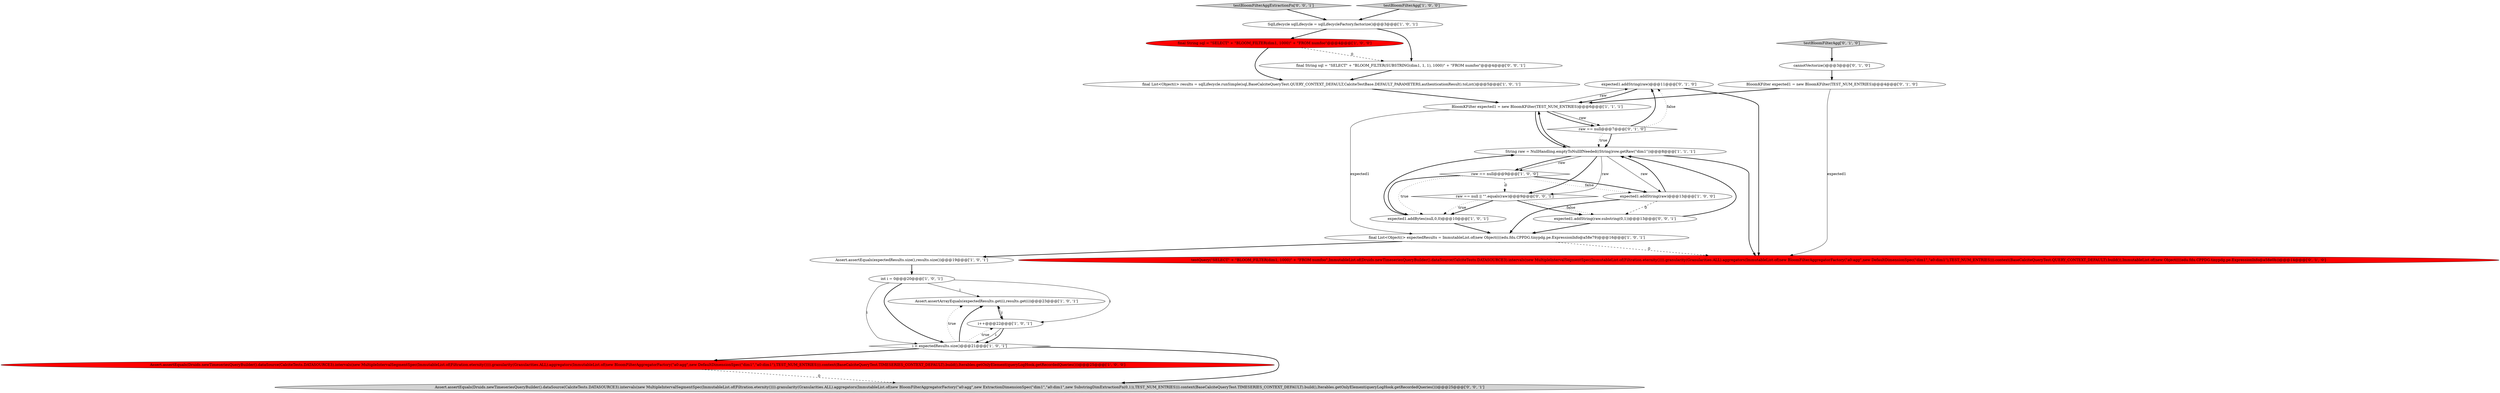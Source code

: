 digraph {
15 [style = filled, label = "Assert.assertEquals(expectedResults.size(),results.size())@@@19@@@['1', '0', '1']", fillcolor = white, shape = ellipse image = "AAA0AAABBB1BBB"];
0 [style = filled, label = "raw == null@@@9@@@['1', '0', '0']", fillcolor = white, shape = diamond image = "AAA0AAABBB1BBB"];
23 [style = filled, label = "testBloomFilterAggExtractionFn['0', '0', '1']", fillcolor = lightgray, shape = diamond image = "AAA0AAABBB3BBB"];
18 [style = filled, label = "testQuery(\"SELECT\" + \"BLOOM_FILTER(dim1, 1000)\" + \"FROM numfoo\",ImmutableList.of(Druids.newTimeseriesQueryBuilder().dataSource(CalciteTests.DATASOURCE3).intervals(new MultipleIntervalSegmentSpec(ImmutableList.of(Filtration.eternity()))).granularity(Granularities.ALL).aggregators(ImmutableList.of(new BloomFilterAggregatorFactory(\"a0:agg\",new DefaultDimensionSpec(\"dim1\",\"a0:dim1\"),TEST_NUM_ENTRIES))).context(BaseCalciteQueryTest.QUERY_CONTEXT_DEFAULT).build()),ImmutableList.of(new Object((((edu.fdu.CPPDG.tinypdg.pe.ExpressionInfo@a58e0b))@@@14@@@['0', '1', '0']", fillcolor = red, shape = ellipse image = "AAA1AAABBB2BBB"];
11 [style = filled, label = "SqlLifecycle sqlLifecycle = sqlLifecycleFactory.factorize()@@@3@@@['1', '0', '1']", fillcolor = white, shape = ellipse image = "AAA0AAABBB1BBB"];
14 [style = filled, label = "BloomKFilter expected1 = new BloomKFilter(TEST_NUM_ENTRIES)@@@6@@@['1', '1', '1']", fillcolor = white, shape = ellipse image = "AAA0AAABBB1BBB"];
22 [style = filled, label = "final String sql = \"SELECT\" + \"BLOOM_FILTER(SUBSTRING(dim1, 1, 1), 1000)\" + \"FROM numfoo\"@@@4@@@['0', '0', '1']", fillcolor = white, shape = ellipse image = "AAA0AAABBB3BBB"];
4 [style = filled, label = "final String sql = \"SELECT\" + \"BLOOM_FILTER(dim1, 1000)\" + \"FROM numfoo\"@@@4@@@['1', '0', '0']", fillcolor = red, shape = ellipse image = "AAA1AAABBB1BBB"];
3 [style = filled, label = "final List<Object((> expectedResults = ImmutableList.of(new Object((((edu.fdu.CPPDG.tinypdg.pe.ExpressionInfo@a58e79)@@@16@@@['1', '0', '1']", fillcolor = white, shape = ellipse image = "AAA0AAABBB1BBB"];
1 [style = filled, label = "int i = 0@@@20@@@['1', '0', '1']", fillcolor = white, shape = ellipse image = "AAA0AAABBB1BBB"];
25 [style = filled, label = "Assert.assertEquals(Druids.newTimeseriesQueryBuilder().dataSource(CalciteTests.DATASOURCE3).intervals(new MultipleIntervalSegmentSpec(ImmutableList.of(Filtration.eternity()))).granularity(Granularities.ALL).aggregators(ImmutableList.of(new BloomFilterAggregatorFactory(\"a0:agg\",new ExtractionDimensionSpec(\"dim1\",\"a0:dim1\",new SubstringDimExtractionFn(0,1)),TEST_NUM_ENTRIES))).context(BaseCalciteQueryTest.TIMESERIES_CONTEXT_DEFAULT).build(),Iterables.getOnlyElement(queryLogHook.getRecordedQueries()))@@@25@@@['0', '0', '1']", fillcolor = lightgray, shape = ellipse image = "AAA0AAABBB3BBB"];
17 [style = filled, label = "cannotVectorize()@@@3@@@['0', '1', '0']", fillcolor = white, shape = ellipse image = "AAA0AAABBB2BBB"];
21 [style = filled, label = "testBloomFilterAgg['0', '1', '0']", fillcolor = lightgray, shape = diamond image = "AAA0AAABBB2BBB"];
8 [style = filled, label = "Assert.assertEquals(Druids.newTimeseriesQueryBuilder().dataSource(CalciteTests.DATASOURCE3).intervals(new MultipleIntervalSegmentSpec(ImmutableList.of(Filtration.eternity()))).granularity(Granularities.ALL).aggregators(ImmutableList.of(new BloomFilterAggregatorFactory(\"a0:agg\",new DefaultDimensionSpec(\"dim1\",\"a0:dim1\"),TEST_NUM_ENTRIES))).context(BaseCalciteQueryTest.TIMESERIES_CONTEXT_DEFAULT).build(),Iterables.getOnlyElement(queryLogHook.getRecordedQueries()))@@@25@@@['1', '0', '0']", fillcolor = red, shape = ellipse image = "AAA1AAABBB1BBB"];
13 [style = filled, label = "testBloomFilterAgg['1', '0', '0']", fillcolor = lightgray, shape = diamond image = "AAA0AAABBB1BBB"];
10 [style = filled, label = "Assert.assertArrayEquals(expectedResults.get(i),results.get(i))@@@23@@@['1', '0', '1']", fillcolor = white, shape = ellipse image = "AAA0AAABBB1BBB"];
7 [style = filled, label = "i < expectedResults.size()@@@21@@@['1', '0', '1']", fillcolor = white, shape = diamond image = "AAA0AAABBB1BBB"];
19 [style = filled, label = "expected1.addString(raw)@@@11@@@['0', '1', '0']", fillcolor = white, shape = ellipse image = "AAA0AAABBB2BBB"];
5 [style = filled, label = "final List<Object((> results = sqlLifecycle.runSimple(sql,BaseCalciteQueryTest.QUERY_CONTEXT_DEFAULT,CalciteTestBase.DEFAULT_PARAMETERS,authenticationResult).toList()@@@5@@@['1', '0', '1']", fillcolor = white, shape = ellipse image = "AAA0AAABBB1BBB"];
12 [style = filled, label = "expected1.addString(raw)@@@13@@@['1', '0', '0']", fillcolor = white, shape = ellipse image = "AAA0AAABBB1BBB"];
2 [style = filled, label = "String raw = NullHandling.emptyToNullIfNeeded((String)row.getRaw(\"dim1\"))@@@8@@@['1', '1', '1']", fillcolor = white, shape = ellipse image = "AAA0AAABBB1BBB"];
9 [style = filled, label = "i++@@@22@@@['1', '0', '1']", fillcolor = white, shape = ellipse image = "AAA0AAABBB1BBB"];
26 [style = filled, label = "raw == null || \"\".equals(raw)@@@9@@@['0', '0', '1']", fillcolor = white, shape = diamond image = "AAA0AAABBB3BBB"];
6 [style = filled, label = "expected1.addBytes(null,0,0)@@@10@@@['1', '0', '1']", fillcolor = white, shape = ellipse image = "AAA0AAABBB1BBB"];
24 [style = filled, label = "expected1.addString(raw.substring(0,1))@@@13@@@['0', '0', '1']", fillcolor = white, shape = ellipse image = "AAA0AAABBB3BBB"];
20 [style = filled, label = "raw == null@@@7@@@['0', '1', '0']", fillcolor = white, shape = diamond image = "AAA0AAABBB2BBB"];
16 [style = filled, label = "BloomKFilter expected1 = new BloomKFilter(TEST_NUM_ENTRIES)@@@4@@@['0', '1', '0']", fillcolor = white, shape = ellipse image = "AAA0AAABBB2BBB"];
6->3 [style = bold, label=""];
19->18 [style = bold, label=""];
2->26 [style = bold, label=""];
2->26 [style = solid, label="raw"];
7->10 [style = dotted, label="true"];
24->2 [style = bold, label=""];
0->6 [style = bold, label=""];
7->10 [style = bold, label=""];
1->9 [style = solid, label="i"];
3->18 [style = dashed, label="0"];
0->12 [style = bold, label=""];
11->4 [style = bold, label=""];
2->18 [style = bold, label=""];
26->24 [style = dotted, label="false"];
0->26 [style = dashed, label="0"];
3->15 [style = bold, label=""];
4->22 [style = dashed, label="0"];
5->14 [style = bold, label=""];
1->7 [style = solid, label="i"];
7->9 [style = dotted, label="true"];
9->7 [style = bold, label=""];
7->8 [style = bold, label=""];
26->6 [style = bold, label=""];
26->24 [style = bold, label=""];
1->7 [style = bold, label=""];
13->11 [style = bold, label=""];
22->5 [style = bold, label=""];
2->12 [style = solid, label="raw"];
9->10 [style = solid, label="i"];
14->19 [style = solid, label="raw"];
0->6 [style = dotted, label="true"];
6->2 [style = bold, label=""];
20->2 [style = bold, label=""];
14->3 [style = solid, label="expected1"];
12->2 [style = bold, label=""];
2->0 [style = bold, label=""];
19->14 [style = bold, label=""];
8->25 [style = dashed, label="0"];
12->24 [style = dashed, label="0"];
2->14 [style = bold, label=""];
1->10 [style = solid, label="i"];
11->22 [style = bold, label=""];
2->0 [style = solid, label="raw"];
0->12 [style = dotted, label="false"];
16->14 [style = bold, label=""];
20->2 [style = dotted, label="true"];
26->6 [style = dotted, label="true"];
14->20 [style = solid, label="raw"];
14->2 [style = bold, label=""];
12->3 [style = bold, label=""];
10->9 [style = bold, label=""];
7->25 [style = bold, label=""];
9->7 [style = solid, label="i"];
16->18 [style = solid, label="expected1"];
23->11 [style = bold, label=""];
20->19 [style = dotted, label="false"];
20->19 [style = bold, label=""];
4->5 [style = bold, label=""];
21->17 [style = bold, label=""];
24->3 [style = bold, label=""];
17->16 [style = bold, label=""];
14->20 [style = bold, label=""];
15->1 [style = bold, label=""];
}
